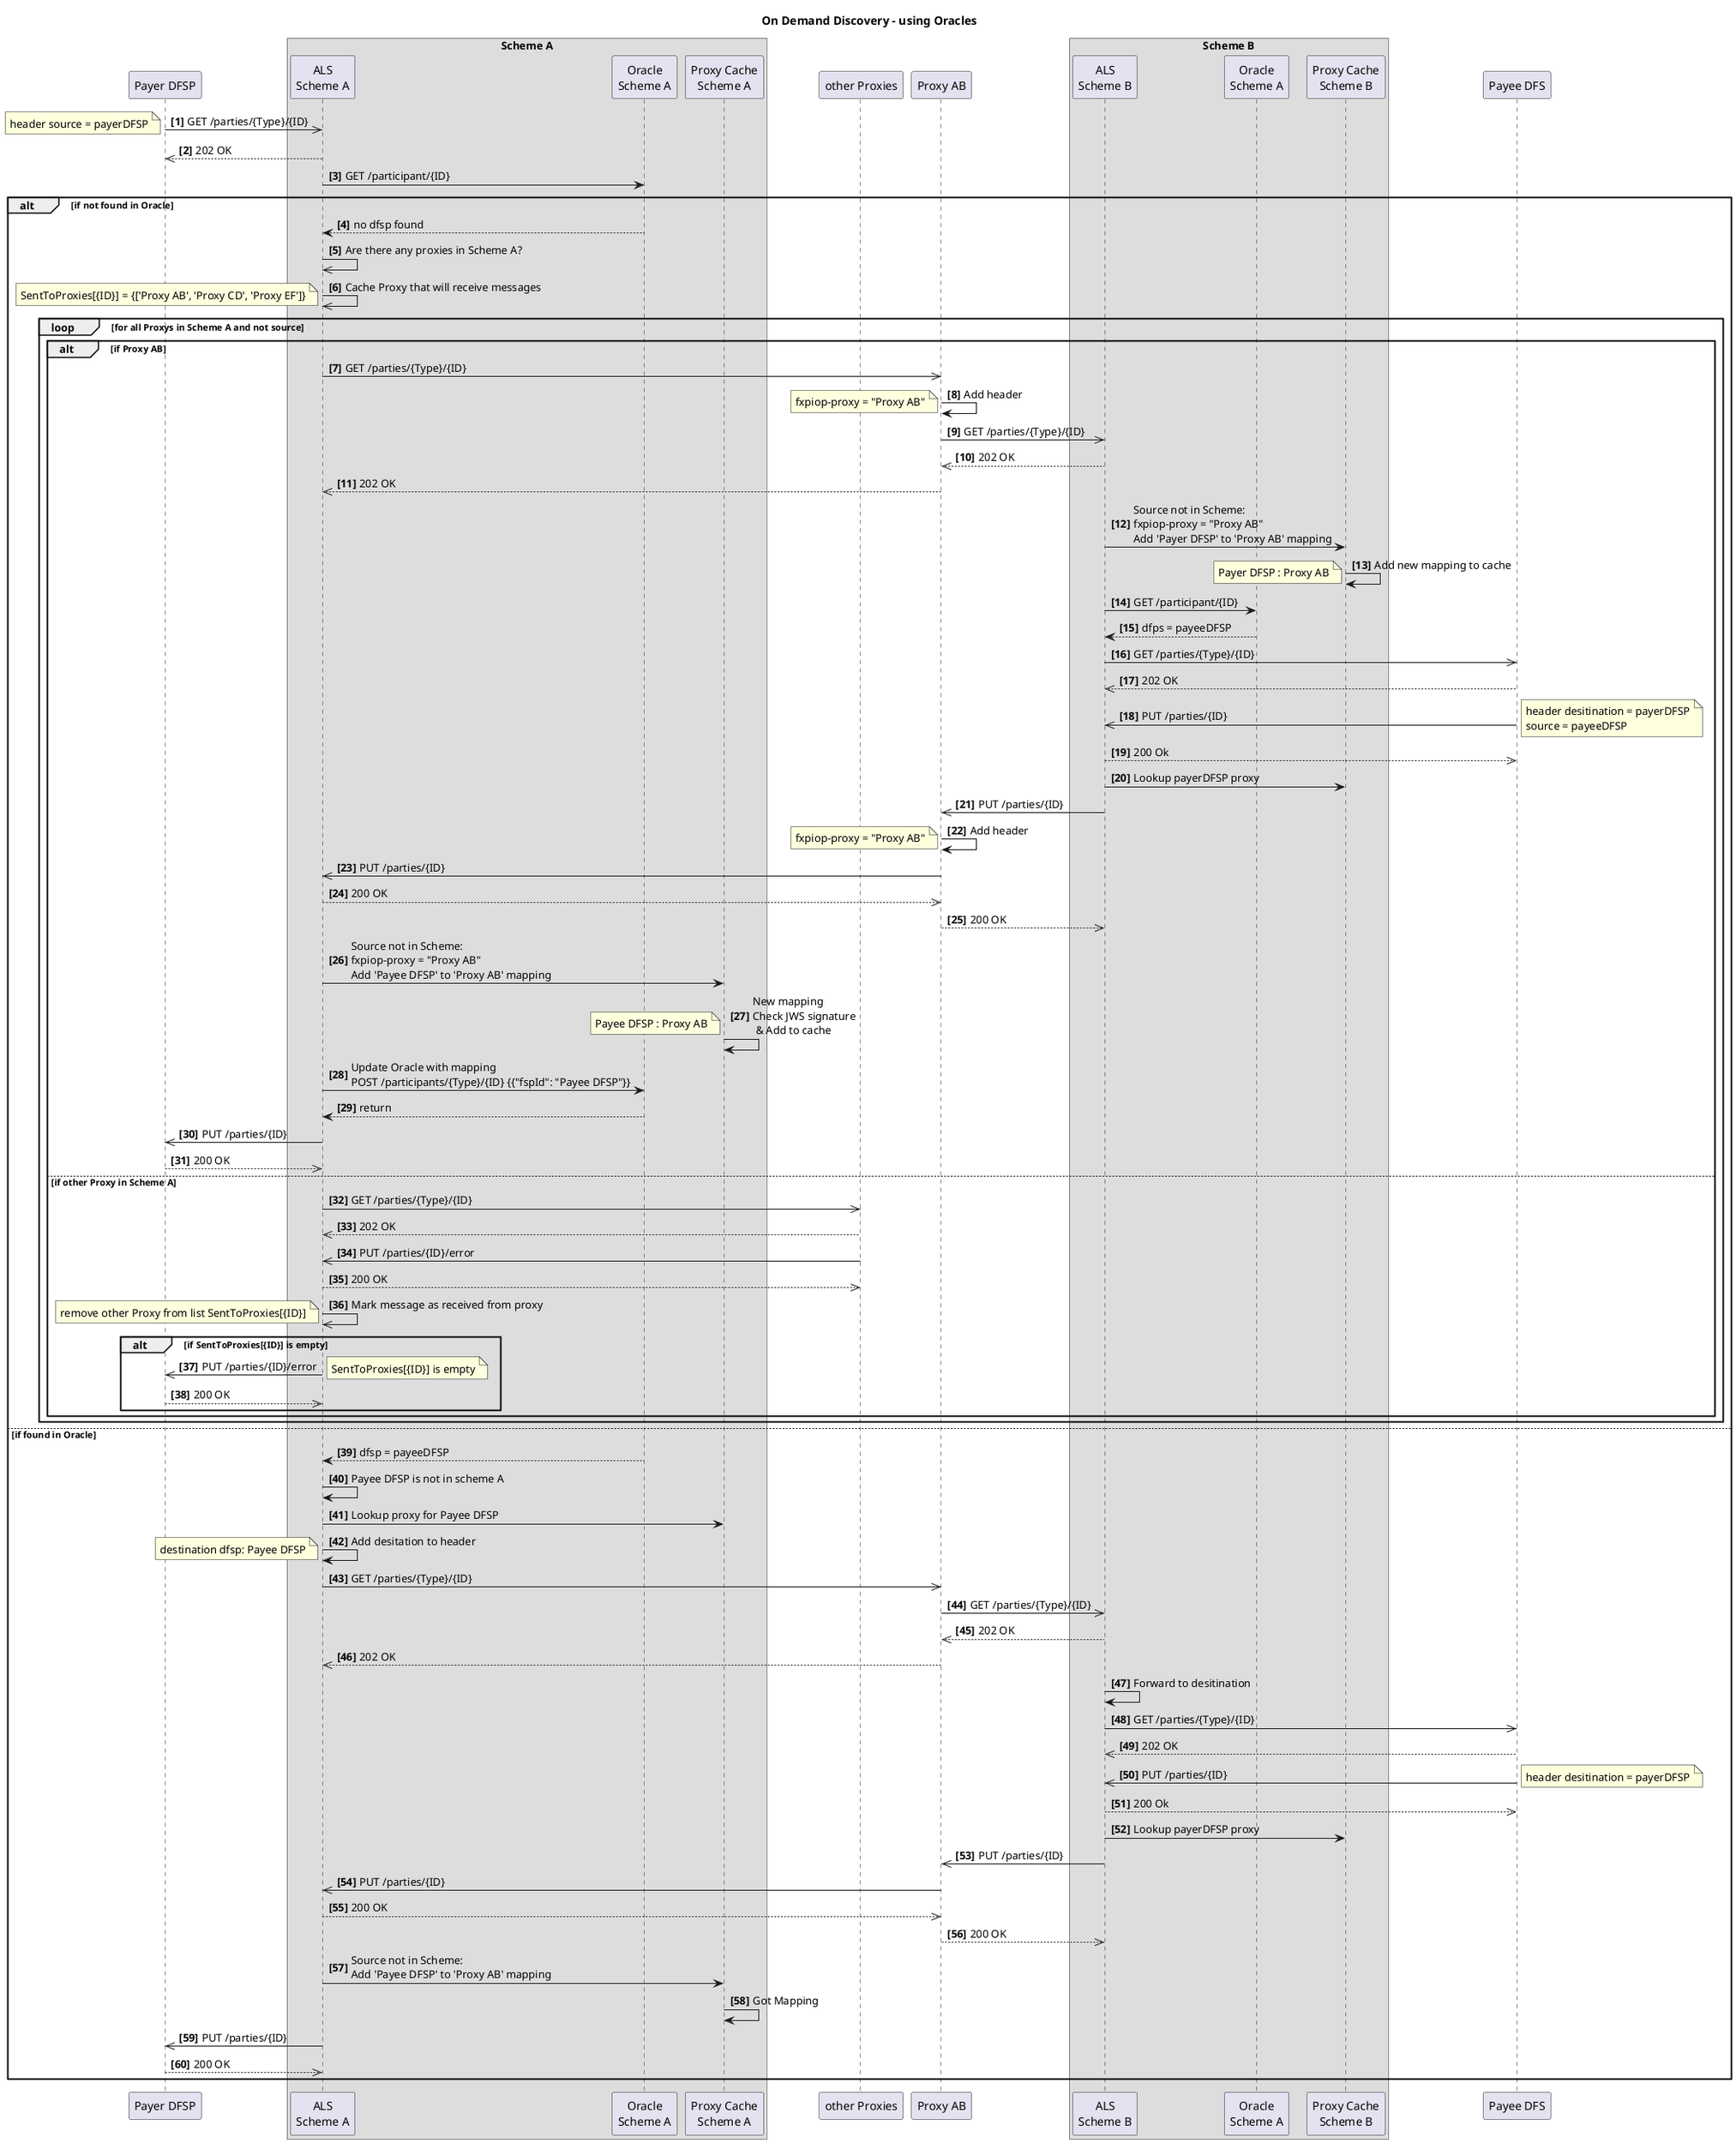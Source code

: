 @startuml

title On Demand Discovery - using Oracles

participant "Payer DFSP" as payerDFSP
box "Scheme A"
    participant "ALS\nScheme A" as ALS_A
    participant "Oracle\nScheme A" as Oracle_A
    participant "Proxy Cache\nScheme A" as pc_A
end box
participant "other Proxies" as dfspsA
participant "Proxy AB" as xnp
box "Scheme B"
    participant "ALS\nScheme B" as ALS_B
    participant "Oracle\nScheme A" as Oracle_B
    participant "Proxy Cache\nScheme B" as pc_B    
end box
participant "Payee DFS" as payeeDFSP

autonumber 1 "<b>[0]"

payerDFSP ->> ALS_A: GET /parties/{Type}/{ID}
note left
 header source = payerDFSP
end note
ALS_A -->> payerDFSP: 202 OK
ALS_A-> Oracle_A: GET /participant/{ID}
alt if not found in Oracle

Oracle_A--> ALS_A: no dfsp found
ALS_A ->> ALS_A: Are there any proxies in Scheme A?
  ALS_A ->> ALS_A: Cache Proxy that will receive messages
   note left
     SentToProxies[{ID}] = {['Proxy AB', 'Proxy CD', 'Proxy EF']}
   end note

  loop for all Proxys in Scheme A and not source    
  alt if Proxy AB
    ALS_A ->> xnp: GET /parties/{Type}/{ID}      
    xnp->xnp: Add header
    note left
    fxpiop-proxy = "Proxy AB"
    end note

    xnp ->> ALS_B: GET /parties/{Type}/{ID}
    ALS_B -->> xnp: 202 OK
    xnp -->> ALS_A: 202 OK
    ALS_B -> pc_B: Source not in Scheme: \nfxpiop-proxy = "Proxy AB"\nAdd 'Payer DFSP' to 'Proxy AB' mapping
    pc_B -> pc_B: Add new mapping to cache
    note left
    Payer DFSP : Proxy AB
    end note        

    ALS_B-> Oracle_B: GET /participant/{ID}
    Oracle_B--> ALS_B: dfps = payeeDFSP
    ALS_B ->> payeeDFSP: GET /parties/{Type}/{ID}  
    payeeDFSP -->> ALS_B: 202 OK
    payeeDFSP ->> ALS_B: PUT /parties/{ID}
    note right
    header desitination = payerDFSP
    source = payeeDFSP
    end note
    ALS_B -->> payeeDFSP: 200 Ok
    ALS_B -> pc_B: Lookup payerDFSP proxy
    ALS_B ->> xnp: PUT /parties/{ID}
    xnp->xnp: Add header
    note left
    fxpiop-proxy = "Proxy AB"
    end note
    
    xnp ->> ALS_A: PUT /parties/{ID}
    ALS_A -->> xnp: 200 OK
    xnp -->> ALS_B: 200 OK
    ALS_A -> pc_A: Source not in Scheme: \nfxpiop-proxy = "Proxy AB"\nAdd 'Payee DFSP' to 'Proxy AB' mapping
    pc_A -> pc_A: New mapping\nCheck JWS signature\n & Add to cache
    note left
    Payee DFSP : Proxy AB
    end note        
    ALS_A -> Oracle_A: Update Oracle with mapping\nPOST /participants/{Type}/{ID} {{"fspId": "Payee DFSP"}}
    Oracle_A--> ALS_A: return
    ALS_A ->> payerDFSP: PUT /parties/{ID}
    payerDFSP -->> ALS_A: 200 OK
  else if other Proxy in Scheme A
    ALS_A ->> dfspsA: GET /parties/{Type}/{ID}    
    dfspsA -->> ALS_A: 202 OK
    dfspsA ->> ALS_A: PUT /parties/{ID}/error
    ALS_A -->> dfspsA: 200 OK
    ALS_A ->> ALS_A: Mark message as received from proxy
   note left
     remove other Proxy from list SentToProxies[{ID}]
   end note

    alt if SentToProxies[{ID}] is empty
        ALS_A ->> payerDFSP: PUT /parties/{ID}/error
   note right
     SentToProxies[{ID}] is empty
   end note
        payerDFSP -->> ALS_A: 200 OK
    end
  end  
end loop
else if found in Oracle
  Oracle_A--> ALS_A: dfsp = payeeDFSP

  ALS_A->ALS_A: Payee DFSP is not in scheme A 
  ALS_A-> pc_A: Lookup proxy for Payee DFSP
  ALS_A->ALS_A: Add desitation to header 
  note left 
  destination dfsp: Payee DFSP
  end note 

  ALS_A ->> xnp: GET /parties/{Type}/{ID}
  xnp ->> ALS_B: GET /parties/{Type}/{ID} 
  ALS_B -->> xnp: 202 OK
  xnp -->> ALS_A: 202 OK
  ALS_B->ALS_B: Forward to desitination
  ALS_B ->> payeeDFSP: GET /parties/{Type}/{ID}
  payeeDFSP -->> ALS_B: 202 OK
  payeeDFSP ->> ALS_B: PUT /parties/{ID}
  note right
   header desitination = payerDFSP
  end note
  ALS_B -->> payeeDFSP: 200 Ok
  ALS_B -> pc_B: Lookup payerDFSP proxy
  ALS_B ->> xnp: PUT /parties/{ID}
  xnp ->> ALS_A: PUT /parties/{ID}
  ALS_A -->> xnp: 200 OK
  xnp -->> ALS_B: 200 OK
  ALS_A -> pc_A: Source not in Scheme: \nAdd 'Payee DFSP' to 'Proxy AB' mapping
  pc_A -> pc_A: Got Mapping
  ALS_A ->> payerDFSP: PUT /parties/{ID}
  payerDFSP -->> ALS_A: 200 OK
end


@enduml